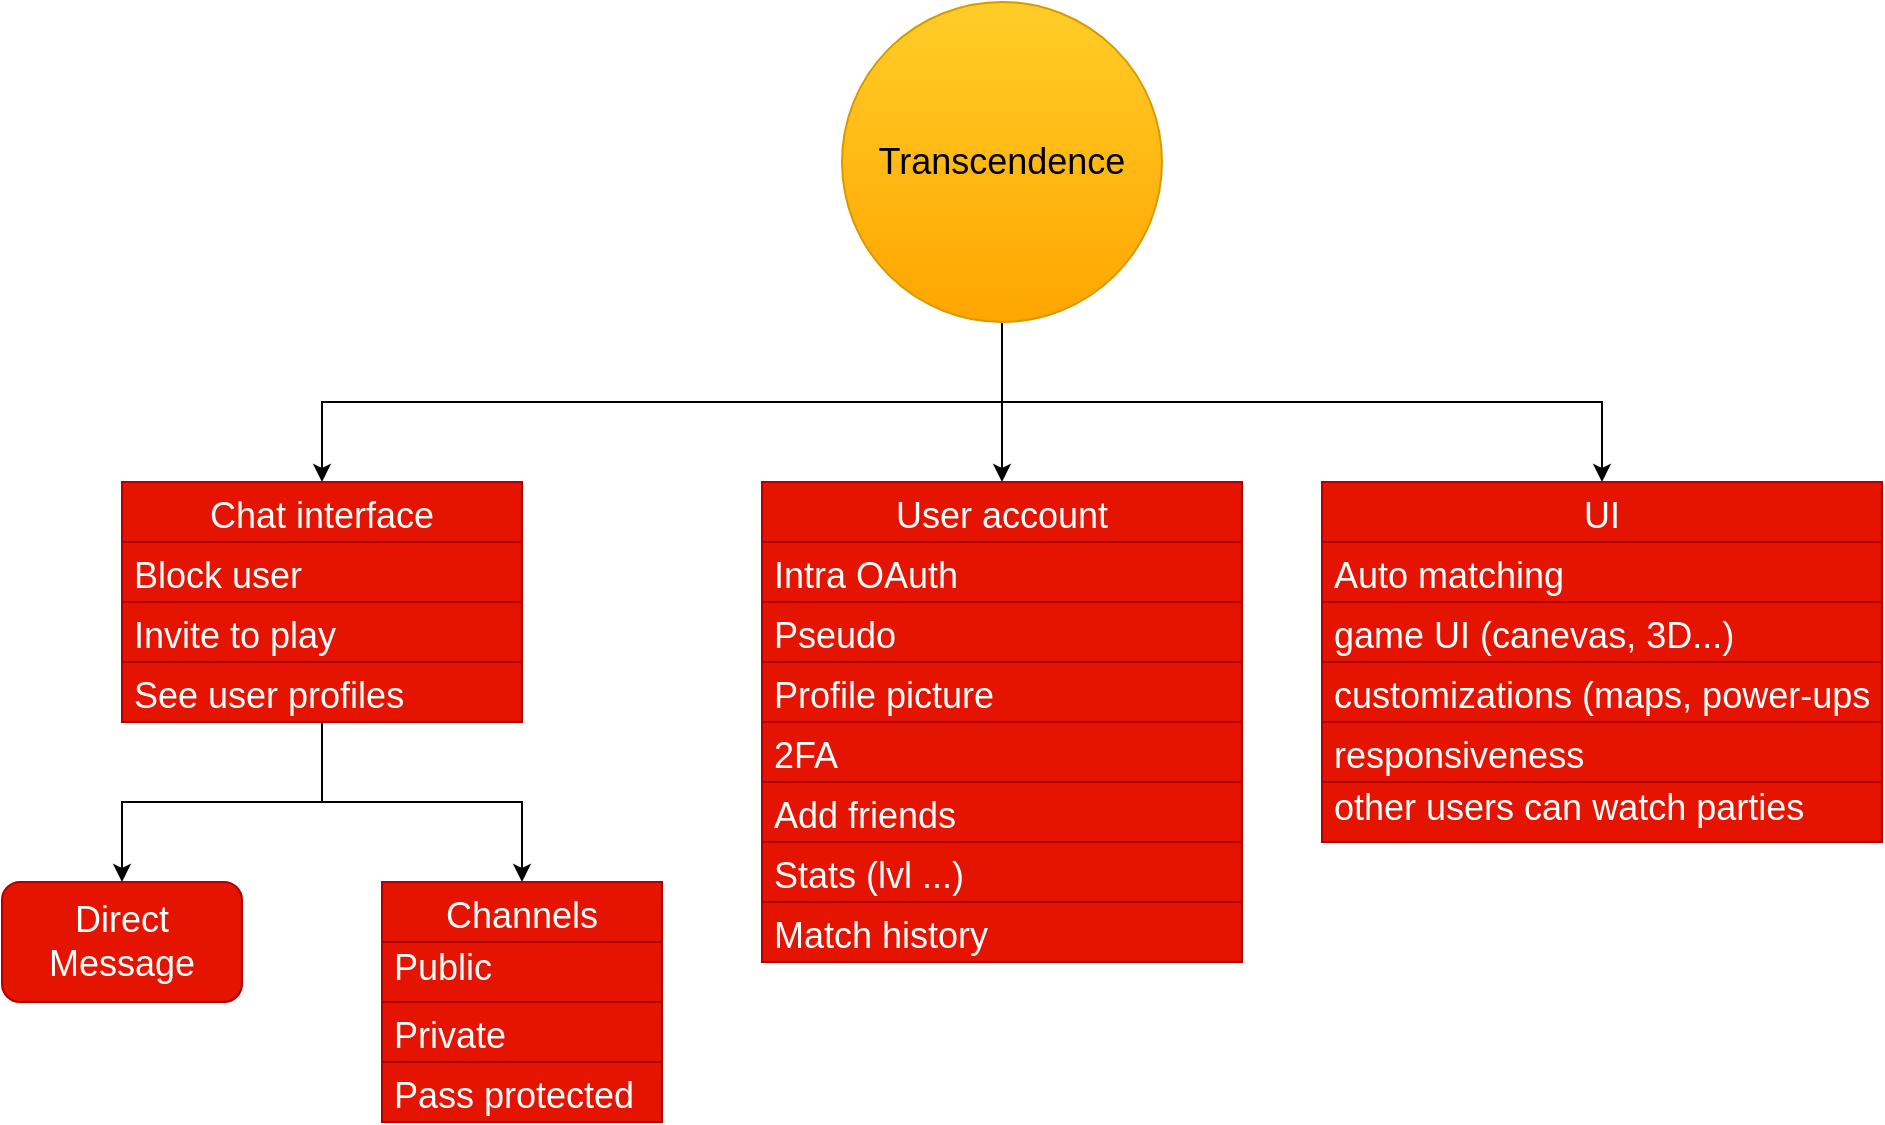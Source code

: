<mxfile version="16.5.6" type="device"><diagram id="H6v1bpZ2FM-9dGSdOjOd" name="Page-1"><mxGraphModel dx="1268" dy="492" grid="1" gridSize="10" guides="1" tooltips="1" connect="1" arrows="1" fold="1" page="0" pageScale="1" pageWidth="850" pageHeight="1100" math="0" shadow="0"><root><mxCell id="0"/><mxCell id="1" parent="0"/><mxCell id="n9RMYj6TtVI811Dv7aZE-14" style="edgeStyle=orthogonalEdgeStyle;rounded=0;orthogonalLoop=1;jettySize=auto;html=1;fontSize=18;entryX=0.5;entryY=0;entryDx=0;entryDy=0;" parent="1" source="rqxA22tQ074tUgq13iSX-1" target="n9RMYj6TtVI811Dv7aZE-16" edge="1"><mxGeometry relative="1" as="geometry"><Array as="points"><mxPoint x="480" y="200"/><mxPoint x="140" y="200"/></Array></mxGeometry></mxCell><mxCell id="n9RMYj6TtVI811Dv7aZE-32" style="edgeStyle=orthogonalEdgeStyle;rounded=0;orthogonalLoop=1;jettySize=auto;html=1;fontSize=18;" parent="1" source="rqxA22tQ074tUgq13iSX-1" target="n9RMYj6TtVI811Dv7aZE-28" edge="1"><mxGeometry relative="1" as="geometry"/></mxCell><mxCell id="n9RMYj6TtVI811Dv7aZE-43" style="edgeStyle=orthogonalEdgeStyle;rounded=0;orthogonalLoop=1;jettySize=auto;html=1;fontSize=18;" parent="1" source="rqxA22tQ074tUgq13iSX-1" target="n9RMYj6TtVI811Dv7aZE-37" edge="1"><mxGeometry relative="1" as="geometry"><Array as="points"><mxPoint x="480" y="200"/><mxPoint x="780" y="200"/></Array></mxGeometry></mxCell><mxCell id="rqxA22tQ074tUgq13iSX-1" value="&lt;font style=&quot;font-size: 18px&quot;&gt;Transcendence&lt;/font&gt;" style="ellipse;whiteSpace=wrap;html=1;aspect=fixed;fillColor=#ffcd28;strokeColor=#d79b00;gradientColor=#ffa500;" parent="1" vertex="1"><mxGeometry x="400" width="160" height="160" as="geometry"/></mxCell><mxCell id="n9RMYj6TtVI811Dv7aZE-13" value="Direct Message" style="rounded=1;whiteSpace=wrap;html=1;fontSize=18;fillColor=#e51400;fontColor=#ffffff;strokeColor=#B20000;" parent="1" vertex="1"><mxGeometry x="-20" y="440" width="120" height="60" as="geometry"/></mxCell><mxCell id="n9RMYj6TtVI811Dv7aZE-21" style="edgeStyle=orthogonalEdgeStyle;rounded=0;orthogonalLoop=1;jettySize=auto;html=1;fontSize=18;" parent="1" source="n9RMYj6TtVI811Dv7aZE-16" target="n9RMYj6TtVI811Dv7aZE-13" edge="1"><mxGeometry relative="1" as="geometry"/></mxCell><mxCell id="n9RMYj6TtVI811Dv7aZE-27" style="edgeStyle=orthogonalEdgeStyle;rounded=0;orthogonalLoop=1;jettySize=auto;html=1;fontSize=18;" parent="1" source="n9RMYj6TtVI811Dv7aZE-16" target="n9RMYj6TtVI811Dv7aZE-23" edge="1"><mxGeometry relative="1" as="geometry"/></mxCell><mxCell id="n9RMYj6TtVI811Dv7aZE-16" value="Chat interface" style="swimlane;fontStyle=0;childLayout=stackLayout;horizontal=1;startSize=30;horizontalStack=0;resizeParent=1;resizeParentMax=0;resizeLast=0;collapsible=1;marginBottom=0;fontSize=18;fillColor=#e51400;fontColor=#ffffff;strokeColor=#B20000;" parent="1" vertex="1"><mxGeometry x="40" y="240" width="200" height="120" as="geometry"/></mxCell><mxCell id="n9RMYj6TtVI811Dv7aZE-17" value="Block user" style="text;strokeColor=#B20000;fillColor=#e51400;align=left;verticalAlign=middle;spacingLeft=4;spacingRight=4;overflow=hidden;points=[[0,0.5],[1,0.5]];portConstraint=eastwest;rotatable=0;fontSize=18;fontColor=#ffffff;" parent="n9RMYj6TtVI811Dv7aZE-16" vertex="1"><mxGeometry y="30" width="200" height="30" as="geometry"/></mxCell><mxCell id="n9RMYj6TtVI811Dv7aZE-18" value="Invite to play" style="text;strokeColor=#B20000;fillColor=#e51400;align=left;verticalAlign=middle;spacingLeft=4;spacingRight=4;overflow=hidden;points=[[0,0.5],[1,0.5]];portConstraint=eastwest;rotatable=0;fontSize=18;fontColor=#ffffff;" parent="n9RMYj6TtVI811Dv7aZE-16" vertex="1"><mxGeometry y="60" width="200" height="30" as="geometry"/></mxCell><mxCell id="n9RMYj6TtVI811Dv7aZE-19" value="See user profiles" style="text;strokeColor=#B20000;fillColor=#e51400;align=left;verticalAlign=middle;spacingLeft=4;spacingRight=4;overflow=hidden;points=[[0,0.5],[1,0.5]];portConstraint=eastwest;rotatable=0;fontSize=18;fontColor=#ffffff;" parent="n9RMYj6TtVI811Dv7aZE-16" vertex="1"><mxGeometry y="90" width="200" height="30" as="geometry"/></mxCell><mxCell id="n9RMYj6TtVI811Dv7aZE-23" value="Channels" style="swimlane;fontStyle=0;childLayout=stackLayout;horizontal=1;startSize=30;horizontalStack=0;resizeParent=1;resizeParentMax=0;resizeLast=0;collapsible=1;marginBottom=0;fontSize=18;fillColor=#e51400;fontColor=#ffffff;strokeColor=#B20000;" parent="1" vertex="1"><mxGeometry x="170" y="440" width="140" height="120" as="geometry"/></mxCell><mxCell id="n9RMYj6TtVI811Dv7aZE-24" value="Public&#xA;" style="text;strokeColor=#B20000;fillColor=#e51400;align=left;verticalAlign=middle;spacingLeft=4;spacingRight=4;overflow=hidden;points=[[0,0.5],[1,0.5]];portConstraint=eastwest;rotatable=0;fontSize=18;fontColor=#ffffff;" parent="n9RMYj6TtVI811Dv7aZE-23" vertex="1"><mxGeometry y="30" width="140" height="30" as="geometry"/></mxCell><mxCell id="n9RMYj6TtVI811Dv7aZE-25" value="Private" style="text;strokeColor=#B20000;fillColor=#e51400;align=left;verticalAlign=middle;spacingLeft=4;spacingRight=4;overflow=hidden;points=[[0,0.5],[1,0.5]];portConstraint=eastwest;rotatable=0;fontSize=18;fontColor=#ffffff;" parent="n9RMYj6TtVI811Dv7aZE-23" vertex="1"><mxGeometry y="60" width="140" height="30" as="geometry"/></mxCell><mxCell id="n9RMYj6TtVI811Dv7aZE-26" value="Pass protected" style="text;strokeColor=#B20000;fillColor=#e51400;align=left;verticalAlign=middle;spacingLeft=4;spacingRight=4;overflow=hidden;points=[[0,0.5],[1,0.5]];portConstraint=eastwest;rotatable=0;fontSize=18;fontColor=#ffffff;" parent="n9RMYj6TtVI811Dv7aZE-23" vertex="1"><mxGeometry y="90" width="140" height="30" as="geometry"/></mxCell><mxCell id="n9RMYj6TtVI811Dv7aZE-28" value="User account" style="swimlane;fontStyle=0;childLayout=stackLayout;horizontal=1;startSize=30;horizontalStack=0;resizeParent=1;resizeParentMax=0;resizeLast=0;collapsible=1;marginBottom=0;fontSize=18;fillColor=#e51400;fontColor=#ffffff;strokeColor=#B20000;" parent="1" vertex="1"><mxGeometry x="360" y="240" width="240" height="240" as="geometry"/></mxCell><mxCell id="n9RMYj6TtVI811Dv7aZE-29" value="Intra OAuth" style="text;strokeColor=#B20000;fillColor=#e51400;align=left;verticalAlign=middle;spacingLeft=4;spacingRight=4;overflow=hidden;points=[[0,0.5],[1,0.5]];portConstraint=eastwest;rotatable=0;fontSize=18;fontColor=#ffffff;" parent="n9RMYj6TtVI811Dv7aZE-28" vertex="1"><mxGeometry y="30" width="240" height="30" as="geometry"/></mxCell><mxCell id="n9RMYj6TtVI811Dv7aZE-30" value="Pseudo" style="text;strokeColor=#B20000;fillColor=#e51400;align=left;verticalAlign=middle;spacingLeft=4;spacingRight=4;overflow=hidden;points=[[0,0.5],[1,0.5]];portConstraint=eastwest;rotatable=0;fontSize=18;fontColor=#ffffff;" parent="n9RMYj6TtVI811Dv7aZE-28" vertex="1"><mxGeometry y="60" width="240" height="30" as="geometry"/></mxCell><mxCell id="n9RMYj6TtVI811Dv7aZE-31" value="Profile picture" style="text;strokeColor=#B20000;fillColor=#e51400;align=left;verticalAlign=middle;spacingLeft=4;spacingRight=4;overflow=hidden;points=[[0,0.5],[1,0.5]];portConstraint=eastwest;rotatable=0;fontSize=18;fontColor=#ffffff;" parent="n9RMYj6TtVI811Dv7aZE-28" vertex="1"><mxGeometry y="90" width="240" height="30" as="geometry"/></mxCell><mxCell id="n9RMYj6TtVI811Dv7aZE-33" value="2FA" style="text;strokeColor=#B20000;fillColor=#e51400;align=left;verticalAlign=middle;spacingLeft=4;spacingRight=4;overflow=hidden;points=[[0,0.5],[1,0.5]];portConstraint=eastwest;rotatable=0;fontSize=18;fontColor=#ffffff;" parent="n9RMYj6TtVI811Dv7aZE-28" vertex="1"><mxGeometry y="120" width="240" height="30" as="geometry"/></mxCell><mxCell id="n9RMYj6TtVI811Dv7aZE-34" value="Add friends" style="text;strokeColor=#B20000;fillColor=#e51400;align=left;verticalAlign=middle;spacingLeft=4;spacingRight=4;overflow=hidden;points=[[0,0.5],[1,0.5]];portConstraint=eastwest;rotatable=0;fontSize=18;fontColor=#ffffff;" parent="n9RMYj6TtVI811Dv7aZE-28" vertex="1"><mxGeometry y="150" width="240" height="30" as="geometry"/></mxCell><mxCell id="n9RMYj6TtVI811Dv7aZE-35" value="Stats (lvl ...)" style="text;strokeColor=#B20000;fillColor=#e51400;align=left;verticalAlign=middle;spacingLeft=4;spacingRight=4;overflow=hidden;points=[[0,0.5],[1,0.5]];portConstraint=eastwest;rotatable=0;fontSize=18;fontColor=#ffffff;" parent="n9RMYj6TtVI811Dv7aZE-28" vertex="1"><mxGeometry y="180" width="240" height="30" as="geometry"/></mxCell><mxCell id="n9RMYj6TtVI811Dv7aZE-36" value="Match history" style="text;strokeColor=#B20000;fillColor=#e51400;align=left;verticalAlign=middle;spacingLeft=4;spacingRight=4;overflow=hidden;points=[[0,0.5],[1,0.5]];portConstraint=eastwest;rotatable=0;fontSize=18;fontColor=#ffffff;" parent="n9RMYj6TtVI811Dv7aZE-28" vertex="1"><mxGeometry y="210" width="240" height="30" as="geometry"/></mxCell><mxCell id="n9RMYj6TtVI811Dv7aZE-37" value="UI" style="swimlane;fontStyle=0;childLayout=stackLayout;horizontal=1;startSize=30;horizontalStack=0;resizeParent=1;resizeParentMax=0;resizeLast=0;collapsible=1;marginBottom=0;fontSize=18;fillColor=#e51400;fontColor=#ffffff;strokeColor=#B20000;" parent="1" vertex="1"><mxGeometry x="640" y="240" width="280" height="180" as="geometry"/></mxCell><mxCell id="n9RMYj6TtVI811Dv7aZE-38" value="Auto matching" style="text;strokeColor=#B20000;fillColor=#e51400;align=left;verticalAlign=middle;spacingLeft=4;spacingRight=4;overflow=hidden;points=[[0,0.5],[1,0.5]];portConstraint=eastwest;rotatable=0;fontSize=18;fontColor=#ffffff;" parent="n9RMYj6TtVI811Dv7aZE-37" vertex="1"><mxGeometry y="30" width="280" height="30" as="geometry"/></mxCell><mxCell id="n9RMYj6TtVI811Dv7aZE-39" value="game UI (canevas, 3D...)" style="text;strokeColor=#B20000;fillColor=#e51400;align=left;verticalAlign=middle;spacingLeft=4;spacingRight=4;overflow=hidden;points=[[0,0.5],[1,0.5]];portConstraint=eastwest;rotatable=0;fontSize=18;fontColor=#ffffff;" parent="n9RMYj6TtVI811Dv7aZE-37" vertex="1"><mxGeometry y="60" width="280" height="30" as="geometry"/></mxCell><mxCell id="n9RMYj6TtVI811Dv7aZE-40" value="customizations (maps, power-ups ...)" style="text;strokeColor=#B20000;fillColor=#e51400;align=left;verticalAlign=middle;spacingLeft=4;spacingRight=4;overflow=hidden;points=[[0,0.5],[1,0.5]];portConstraint=eastwest;rotatable=0;fontSize=18;fontColor=#ffffff;" parent="n9RMYj6TtVI811Dv7aZE-37" vertex="1"><mxGeometry y="90" width="280" height="30" as="geometry"/></mxCell><mxCell id="n9RMYj6TtVI811Dv7aZE-41" value="responsiveness" style="text;strokeColor=#B20000;fillColor=#e51400;align=left;verticalAlign=middle;spacingLeft=4;spacingRight=4;overflow=hidden;points=[[0,0.5],[1,0.5]];portConstraint=eastwest;rotatable=0;fontSize=18;fontColor=#ffffff;" parent="n9RMYj6TtVI811Dv7aZE-37" vertex="1"><mxGeometry y="120" width="280" height="30" as="geometry"/></mxCell><mxCell id="n9RMYj6TtVI811Dv7aZE-42" value="other users can watch parties&#xA;" style="text;strokeColor=#B20000;fillColor=#e51400;align=left;verticalAlign=middle;spacingLeft=4;spacingRight=4;overflow=hidden;points=[[0,0.5],[1,0.5]];portConstraint=eastwest;rotatable=0;fontSize=18;fontColor=#ffffff;" parent="n9RMYj6TtVI811Dv7aZE-37" vertex="1"><mxGeometry y="150" width="280" height="30" as="geometry"/></mxCell></root></mxGraphModel></diagram></mxfile>